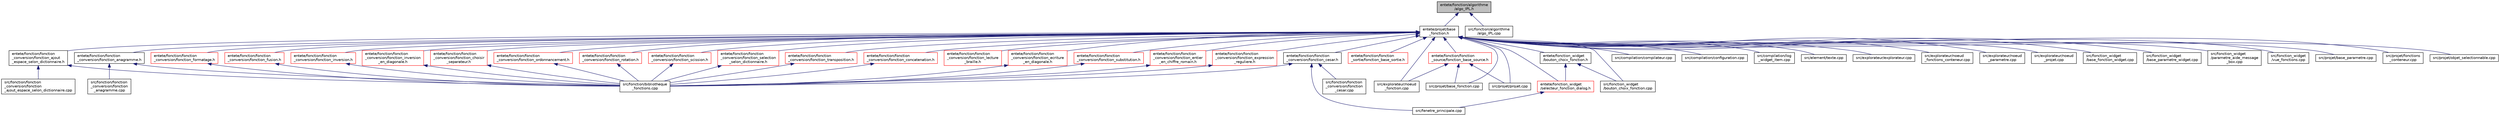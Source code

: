 digraph "entete/fonction/algorithme/algo_IPL.h"
{
  edge [fontname="Helvetica",fontsize="10",labelfontname="Helvetica",labelfontsize="10"];
  node [fontname="Helvetica",fontsize="10",shape=record];
  Node12 [label="entete/fonction/algorithme\l/algo_IPL.h",height=0.2,width=0.4,color="black", fillcolor="grey75", style="filled", fontcolor="black"];
  Node12 -> Node13 [dir="back",color="midnightblue",fontsize="10",style="solid",fontname="Helvetica"];
  Node13 [label="entete/projet/base\l_fonction.h",height=0.2,width=0.4,color="black", fillcolor="white", style="filled",URL="$base__fonction_8h.html",tooltip="Déclaration de la classe base_fonction. "];
  Node13 -> Node14 [dir="back",color="midnightblue",fontsize="10",style="solid",fontname="Helvetica"];
  Node14 [label="entete/fonction/fonction\l_conversion/fonction_ajout\l_espace_selon_dictionnaire.h",height=0.2,width=0.4,color="black", fillcolor="white", style="filled",URL="$fonction__ajout__espace__selon__dictionnaire_8h.html",tooltip="Fichier de déclaration de la classe fonction_ajout_espace_selon_dictionnaire. "];
  Node14 -> Node15 [dir="back",color="midnightblue",fontsize="10",style="solid",fontname="Helvetica"];
  Node15 [label="src/fonction/bibliotheque\l_fonctions.cpp",height=0.2,width=0.4,color="black", fillcolor="white", style="filled",URL="$bibliotheque__fonctions_8cpp.html",tooltip="Fichier d&#39;implémentation de la classe bibliotheque_fonctions. "];
  Node14 -> Node16 [dir="back",color="midnightblue",fontsize="10",style="solid",fontname="Helvetica"];
  Node16 [label="src/fonction/fonction\l_conversion/fonction\l_ajout_espace_selon_dictionnaire.cpp",height=0.2,width=0.4,color="black", fillcolor="white", style="filled",URL="$fonction__ajout__espace__selon__dictionnaire_8cpp.html",tooltip="Fichier d&#39;implémentation de la classe fonction_ajout_espace_selon_dictionnaire. "];
  Node13 -> Node17 [dir="back",color="midnightblue",fontsize="10",style="solid",fontname="Helvetica"];
  Node17 [label="entete/fonction/fonction\l_conversion/fonction_anagramme.h",height=0.2,width=0.4,color="black", fillcolor="white", style="filled",URL="$fonction__anagramme_8h.html",tooltip="Fichier de déclaration de la classe fonction_anagramme. "];
  Node17 -> Node15 [dir="back",color="midnightblue",fontsize="10",style="solid",fontname="Helvetica"];
  Node17 -> Node18 [dir="back",color="midnightblue",fontsize="10",style="solid",fontname="Helvetica"];
  Node18 [label="src/fonction/fonction\l_conversion/fonction\l_anagramme.cpp",height=0.2,width=0.4,color="black", fillcolor="white", style="filled",URL="$fonction__anagramme_8cpp.html",tooltip="Fichier d&#39;implémentation de la classe fonction_anagramme. "];
  Node13 -> Node19 [dir="back",color="midnightblue",fontsize="10",style="solid",fontname="Helvetica"];
  Node19 [label="entete/fonction/fonction\l_conversion/fonction_cesar.h",height=0.2,width=0.4,color="black", fillcolor="white", style="filled",URL="$fonction__cesar_8h.html",tooltip="Fichier de déclaration de la classe fonction_cesar. "];
  Node19 -> Node20 [dir="back",color="midnightblue",fontsize="10",style="solid",fontname="Helvetica"];
  Node20 [label="src/fenetre_principale.cpp",height=0.2,width=0.4,color="black", fillcolor="white", style="filled",URL="$fenetre__principale_8cpp.html",tooltip="Fichier d&#39;implémentation de la classe fenetre_principale. "];
  Node19 -> Node15 [dir="back",color="midnightblue",fontsize="10",style="solid",fontname="Helvetica"];
  Node19 -> Node21 [dir="back",color="midnightblue",fontsize="10",style="solid",fontname="Helvetica"];
  Node21 [label="src/fonction/fonction\l_conversion/fonction\l_cesar.cpp",height=0.2,width=0.4,color="black", fillcolor="white", style="filled",URL="$fonction__cesar_8cpp.html",tooltip="Fichier d&#39;implémentation de la classe fonction_cesar. "];
  Node13 -> Node22 [dir="back",color="midnightblue",fontsize="10",style="solid",fontname="Helvetica"];
  Node22 [label="entete/fonction/fonction\l_conversion/fonction_choisir\l_separateur.h",height=0.2,width=0.4,color="red", fillcolor="white", style="filled",URL="$fonction__choisir__separateur_8h.html",tooltip="Fichier de déclaration de la classe fonction_choisir_separateur. "];
  Node22 -> Node15 [dir="back",color="midnightblue",fontsize="10",style="solid",fontname="Helvetica"];
  Node13 -> Node24 [dir="back",color="midnightblue",fontsize="10",style="solid",fontname="Helvetica"];
  Node24 [label="entete/fonction/fonction\l_conversion/fonction_concatenation.h",height=0.2,width=0.4,color="red", fillcolor="white", style="filled",URL="$fonction__concatenation_8h.html",tooltip="Fichier de déclaration de la classe fonction_concatenation. "];
  Node24 -> Node15 [dir="back",color="midnightblue",fontsize="10",style="solid",fontname="Helvetica"];
  Node13 -> Node26 [dir="back",color="midnightblue",fontsize="10",style="solid",fontname="Helvetica"];
  Node26 [label="entete/fonction/fonction\l_conversion/fonction_ecriture\l_en_diagonale.h",height=0.2,width=0.4,color="red", fillcolor="white", style="filled",URL="$fonction__ecriture__en__diagonale_8h.html",tooltip="Fichier de déclaration de la classe fonction_ecriture_en_diagonale. "];
  Node26 -> Node15 [dir="back",color="midnightblue",fontsize="10",style="solid",fontname="Helvetica"];
  Node13 -> Node28 [dir="back",color="midnightblue",fontsize="10",style="solid",fontname="Helvetica"];
  Node28 [label="entete/fonction/fonction\l_conversion/fonction_substitution.h",height=0.2,width=0.4,color="red", fillcolor="white", style="filled",URL="$fonction__substitution_8h.html",tooltip="Fichier de déclaration de la classe fonction_substitution. "];
  Node28 -> Node15 [dir="back",color="midnightblue",fontsize="10",style="solid",fontname="Helvetica"];
  Node13 -> Node34 [dir="back",color="midnightblue",fontsize="10",style="solid",fontname="Helvetica"];
  Node34 [label="entete/fonction/fonction\l_conversion/fonction_entier\l_en_chiffre_romain.h",height=0.2,width=0.4,color="red", fillcolor="white", style="filled",URL="$fonction__entier__en__chiffre__romain_8h.html",tooltip="Fichier de déclaration de la classe fonction_entier_en_chiffre_romain. "];
  Node34 -> Node15 [dir="back",color="midnightblue",fontsize="10",style="solid",fontname="Helvetica"];
  Node13 -> Node36 [dir="back",color="midnightblue",fontsize="10",style="solid",fontname="Helvetica"];
  Node36 [label="entete/fonction/fonction\l_conversion/fonction_expression\l_reguliere.h",height=0.2,width=0.4,color="red", fillcolor="white", style="filled",URL="$fonction__expression__reguliere_8h.html",tooltip="Fichier de déclaration de la classe fonction_expression_reguliere. "];
  Node36 -> Node15 [dir="back",color="midnightblue",fontsize="10",style="solid",fontname="Helvetica"];
  Node13 -> Node38 [dir="back",color="midnightblue",fontsize="10",style="solid",fontname="Helvetica"];
  Node38 [label="entete/fonction/fonction\l_conversion/fonction_formatage.h",height=0.2,width=0.4,color="red", fillcolor="white", style="filled",URL="$fonction__formatage_8h.html",tooltip="Fichier de déclaration de la classe fonction_formatage. "];
  Node38 -> Node15 [dir="back",color="midnightblue",fontsize="10",style="solid",fontname="Helvetica"];
  Node13 -> Node40 [dir="back",color="midnightblue",fontsize="10",style="solid",fontname="Helvetica"];
  Node40 [label="entete/fonction/fonction\l_conversion/fonction_fusion.h",height=0.2,width=0.4,color="red", fillcolor="white", style="filled",URL="$fonction__fusion_8h.html",tooltip="Fichier de déclaration de la classe fonction_fusion. "];
  Node40 -> Node15 [dir="back",color="midnightblue",fontsize="10",style="solid",fontname="Helvetica"];
  Node13 -> Node42 [dir="back",color="midnightblue",fontsize="10",style="solid",fontname="Helvetica"];
  Node42 [label="entete/fonction/fonction\l_conversion/fonction_inversion.h",height=0.2,width=0.4,color="red", fillcolor="white", style="filled",URL="$fonction__inversion_8h.html",tooltip="Fichier de déclaration de la classe fonction_inversion. "];
  Node42 -> Node15 [dir="back",color="midnightblue",fontsize="10",style="solid",fontname="Helvetica"];
  Node13 -> Node44 [dir="back",color="midnightblue",fontsize="10",style="solid",fontname="Helvetica"];
  Node44 [label="entete/fonction/fonction\l_conversion/fonction_inversion\l_en_diagonale.h",height=0.2,width=0.4,color="red", fillcolor="white", style="filled",URL="$fonction__inversion__en__diagonale_8h.html",tooltip="Fichier de déclaration de la classe fonction_inversion_en_diagonale. "];
  Node44 -> Node15 [dir="back",color="midnightblue",fontsize="10",style="solid",fontname="Helvetica"];
  Node13 -> Node46 [dir="back",color="midnightblue",fontsize="10",style="solid",fontname="Helvetica"];
  Node46 [label="entete/fonction/fonction\l_conversion/fonction_lecture\l_braille.h",height=0.2,width=0.4,color="red", fillcolor="white", style="filled",URL="$fonction__lecture__braille_8h.html",tooltip="Fichier de déclaration de la classe fonction_lecture_braille. "];
  Node13 -> Node48 [dir="back",color="midnightblue",fontsize="10",style="solid",fontname="Helvetica"];
  Node48 [label="entete/fonction/fonction\l_conversion/fonction_ordonnancement.h",height=0.2,width=0.4,color="red", fillcolor="white", style="filled",URL="$fonction__ordonnancement_8h.html",tooltip="Fichier de déclaration de la classe fonction_ordonnancement. "];
  Node48 -> Node15 [dir="back",color="midnightblue",fontsize="10",style="solid",fontname="Helvetica"];
  Node13 -> Node50 [dir="back",color="midnightblue",fontsize="10",style="solid",fontname="Helvetica"];
  Node50 [label="entete/fonction/fonction\l_conversion/fonction_rotation.h",height=0.2,width=0.4,color="red", fillcolor="white", style="filled",URL="$fonction__rotation_8h.html",tooltip="Fichier de déclaration de la classe fonction_rotation. "];
  Node50 -> Node15 [dir="back",color="midnightblue",fontsize="10",style="solid",fontname="Helvetica"];
  Node13 -> Node52 [dir="back",color="midnightblue",fontsize="10",style="solid",fontname="Helvetica"];
  Node52 [label="entete/fonction/fonction\l_conversion/fonction_scission.h",height=0.2,width=0.4,color="red", fillcolor="white", style="filled",URL="$fonction__scission_8h.html",tooltip="Fichier de déclaration de la classe fonction_scission. "];
  Node52 -> Node15 [dir="back",color="midnightblue",fontsize="10",style="solid",fontname="Helvetica"];
  Node13 -> Node54 [dir="back",color="midnightblue",fontsize="10",style="solid",fontname="Helvetica"];
  Node54 [label="entete/fonction/fonction\l_conversion/fonction_selection\l_selon_dictionnaire.h",height=0.2,width=0.4,color="red", fillcolor="white", style="filled",URL="$fonction__selection__selon__dictionnaire_8h.html",tooltip="Fichier de déclaration de la classe fonction_selection_selon_dictionnaire. "];
  Node54 -> Node15 [dir="back",color="midnightblue",fontsize="10",style="solid",fontname="Helvetica"];
  Node13 -> Node56 [dir="back",color="midnightblue",fontsize="10",style="solid",fontname="Helvetica"];
  Node56 [label="entete/fonction/fonction\l_conversion/fonction_transposition.h",height=0.2,width=0.4,color="red", fillcolor="white", style="filled",URL="$fonction__transposition_8h.html",tooltip="Fichier de déclaration de la classe fonction_transposition. "];
  Node56 -> Node15 [dir="back",color="midnightblue",fontsize="10",style="solid",fontname="Helvetica"];
  Node13 -> Node58 [dir="back",color="midnightblue",fontsize="10",style="solid",fontname="Helvetica"];
  Node58 [label="entete/fonction/fonction\l_sortie/fonction_base_sortie.h",height=0.2,width=0.4,color="red", fillcolor="white", style="filled",URL="$fonction__base__sortie_8h.html",tooltip="Fichier de déclaration de la classe fonction_base_sortie. "];
  Node13 -> Node70 [dir="back",color="midnightblue",fontsize="10",style="solid",fontname="Helvetica"];
  Node70 [label="entete/fonction/fonction\l_source/fonction_base_source.h",height=0.2,width=0.4,color="red", fillcolor="white", style="filled",URL="$fonction__base__source_8h.html",tooltip="Fichier de déclaration de la classe fonction_base_source. "];
  Node70 -> Node98 [dir="back",color="midnightblue",fontsize="10",style="solid",fontname="Helvetica"];
  Node98 [label="src/explorateur/noeud\l_fonction.cpp",height=0.2,width=0.4,color="black", fillcolor="white", style="filled",URL="$noeud__fonction_8cpp.html",tooltip="Fichier d&#39;implémentation de la classe noeud_fonction. "];
  Node70 -> Node100 [dir="back",color="midnightblue",fontsize="10",style="solid",fontname="Helvetica"];
  Node100 [label="src/projet/base_fonction.cpp",height=0.2,width=0.4,color="black", fillcolor="white", style="filled",URL="$base__fonction_8cpp.html",tooltip="Fichier d&#39;implémentation de la classe base_fonction. "];
  Node70 -> Node101 [dir="back",color="midnightblue",fontsize="10",style="solid",fontname="Helvetica"];
  Node101 [label="src/projet/projet.cpp",height=0.2,width=0.4,color="black", fillcolor="white", style="filled",URL="$projet_8cpp.html",tooltip="Fichier d&#39;implémentation de la classe projet. "];
  Node13 -> Node102 [dir="back",color="midnightblue",fontsize="10",style="solid",fontname="Helvetica"];
  Node102 [label="entete/fonction_widget\l/bouton_choix_fonction.h",height=0.2,width=0.4,color="black", fillcolor="white", style="filled",URL="$bouton__choix__fonction_8h.html",tooltip="Fichier d de la classe bouton_choix_fonction. "];
  Node102 -> Node103 [dir="back",color="midnightblue",fontsize="10",style="solid",fontname="Helvetica"];
  Node103 [label="entete/fonction_widget\l/selecteur_fonction_dialog.h",height=0.2,width=0.4,color="red", fillcolor="white", style="filled",URL="$selecteur__fonction__dialog_8h.html",tooltip="Fichier de déclaration de la classe selecteur_fonction_dialog. "];
  Node103 -> Node20 [dir="back",color="midnightblue",fontsize="10",style="solid",fontname="Helvetica"];
  Node102 -> Node105 [dir="back",color="midnightblue",fontsize="10",style="solid",fontname="Helvetica"];
  Node105 [label="src/fonction_widget\l/bouton_choix_fonction.cpp",height=0.2,width=0.4,color="black", fillcolor="white", style="filled",URL="$bouton__choix__fonction_8cpp.html",tooltip="Fichier d&#39;implémentation de la classe bouton_choix_fonction. "];
  Node13 -> Node103 [dir="back",color="midnightblue",fontsize="10",style="solid",fontname="Helvetica"];
  Node13 -> Node106 [dir="back",color="midnightblue",fontsize="10",style="solid",fontname="Helvetica"];
  Node106 [label="src/compilation/compilateur.cpp",height=0.2,width=0.4,color="black", fillcolor="white", style="filled",URL="$compilateur_8cpp.html",tooltip="Fichier d&#39;implémentation de la classe compilateur. "];
  Node13 -> Node107 [dir="back",color="midnightblue",fontsize="10",style="solid",fontname="Helvetica"];
  Node107 [label="src/compilation/configuration.cpp",height=0.2,width=0.4,color="black", fillcolor="white", style="filled",URL="$configuration_8cpp.html",tooltip="Fichier d&#39;implémentation de la class configuration. "];
  Node13 -> Node108 [dir="back",color="midnightblue",fontsize="10",style="solid",fontname="Helvetica"];
  Node108 [label="src/compilation/log\l_widget_item.cpp",height=0.2,width=0.4,color="black", fillcolor="white", style="filled",URL="$log__widget__item_8cpp.html",tooltip="Fichier d&#39;implémentation de la classe log_widget_item. "];
  Node13 -> Node109 [dir="back",color="midnightblue",fontsize="10",style="solid",fontname="Helvetica"];
  Node109 [label="src/element/texte.cpp",height=0.2,width=0.4,color="black", fillcolor="white", style="filled",URL="$texte_8cpp.html",tooltip="Fichier d&#39;implémentation de la classe texte. "];
  Node13 -> Node110 [dir="back",color="midnightblue",fontsize="10",style="solid",fontname="Helvetica"];
  Node110 [label="src/explorateur/explorateur.cpp",height=0.2,width=0.4,color="black", fillcolor="white", style="filled",URL="$explorateur_8cpp.html",tooltip="Fichier d&#39;implémentation de la classe explorateur. "];
  Node13 -> Node98 [dir="back",color="midnightblue",fontsize="10",style="solid",fontname="Helvetica"];
  Node13 -> Node111 [dir="back",color="midnightblue",fontsize="10",style="solid",fontname="Helvetica"];
  Node111 [label="src/explorateur/noeud\l_fonctions_conteneur.cpp",height=0.2,width=0.4,color="black", fillcolor="white", style="filled",URL="$noeud__fonctions__conteneur_8cpp.html",tooltip="Fichier d&#39;implémentation de la class noeud_fonctions_conteneur. "];
  Node13 -> Node112 [dir="back",color="midnightblue",fontsize="10",style="solid",fontname="Helvetica"];
  Node112 [label="src/explorateur/noeud\l_parametre.cpp",height=0.2,width=0.4,color="black", fillcolor="white", style="filled",URL="$noeud__parametre_8cpp.html",tooltip="Fichier d&#39;implémentation de la classe noeud_parametre. "];
  Node13 -> Node113 [dir="back",color="midnightblue",fontsize="10",style="solid",fontname="Helvetica"];
  Node113 [label="src/explorateur/noeud\l_projet.cpp",height=0.2,width=0.4,color="black", fillcolor="white", style="filled",URL="$noeud__projet_8cpp.html",tooltip="Fichier d&#39;implémentation de la classe noeud_projet. "];
  Node13 -> Node114 [dir="back",color="midnightblue",fontsize="10",style="solid",fontname="Helvetica"];
  Node114 [label="src/fonction_widget\l/base_fonction_widget.cpp",height=0.2,width=0.4,color="black", fillcolor="white", style="filled",URL="$base__fonction__widget_8cpp.html",tooltip="Fichier d&#39;implémentation de la classe base_fonction_widget. "];
  Node13 -> Node115 [dir="back",color="midnightblue",fontsize="10",style="solid",fontname="Helvetica"];
  Node115 [label="src/fonction_widget\l/base_parametre_widget.cpp",height=0.2,width=0.4,color="black", fillcolor="white", style="filled",URL="$base__parametre__widget_8cpp.html",tooltip="Fichier d&#39;implémentation de la classe base_parametre_widget. "];
  Node13 -> Node105 [dir="back",color="midnightblue",fontsize="10",style="solid",fontname="Helvetica"];
  Node13 -> Node116 [dir="back",color="midnightblue",fontsize="10",style="solid",fontname="Helvetica"];
  Node116 [label="src/fonction_widget\l/parametre_aide_message\l_box.cpp",height=0.2,width=0.4,color="black", fillcolor="white", style="filled",URL="$parametre__aide__message__box_8cpp.html",tooltip="Fichier d&#39;implémentation de la classe parametre_aide_message_box. "];
  Node13 -> Node117 [dir="back",color="midnightblue",fontsize="10",style="solid",fontname="Helvetica"];
  Node117 [label="src/fonction_widget\l/vue_fonctions.cpp",height=0.2,width=0.4,color="black", fillcolor="white", style="filled",URL="$vue__fonctions_8cpp.html",tooltip="Fichier d&#39;implémentation de la classe vue_fonctions. "];
  Node13 -> Node100 [dir="back",color="midnightblue",fontsize="10",style="solid",fontname="Helvetica"];
  Node13 -> Node74 [dir="back",color="midnightblue",fontsize="10",style="solid",fontname="Helvetica"];
  Node74 [label="src/projet/base_parametre.cpp",height=0.2,width=0.4,color="black", fillcolor="white", style="filled",URL="$base__parametre_8cpp.html",tooltip="Fichier d&#39;implémentation de la classe base_parametre. "];
  Node13 -> Node118 [dir="back",color="midnightblue",fontsize="10",style="solid",fontname="Helvetica"];
  Node118 [label="src/projet/fonctions\l_conteneur.cpp",height=0.2,width=0.4,color="black", fillcolor="white", style="filled",URL="$fonctions__conteneur_8cpp.html",tooltip="Fichier d&#39;implémentation de la classe fonctions_conteneur. "];
  Node13 -> Node119 [dir="back",color="midnightblue",fontsize="10",style="solid",fontname="Helvetica"];
  Node119 [label="src/projet/objet_selectionnable.cpp",height=0.2,width=0.4,color="black", fillcolor="white", style="filled",URL="$objet__selectionnable_8cpp.html",tooltip="Fichier d&#39;implémentation de la classe objet_selectionnable. "];
  Node13 -> Node101 [dir="back",color="midnightblue",fontsize="10",style="solid",fontname="Helvetica"];
  Node12 -> Node120 [dir="back",color="midnightblue",fontsize="10",style="solid",fontname="Helvetica"];
  Node120 [label="src/fonction/algorithme\l/algo_IPL.cpp",height=0.2,width=0.4,color="black", fillcolor="white", style="filled",URL="$algo___i_p_l_8cpp.html",tooltip="Fichier d&#39;implémentation de la classe algo_IPL. "];
}
